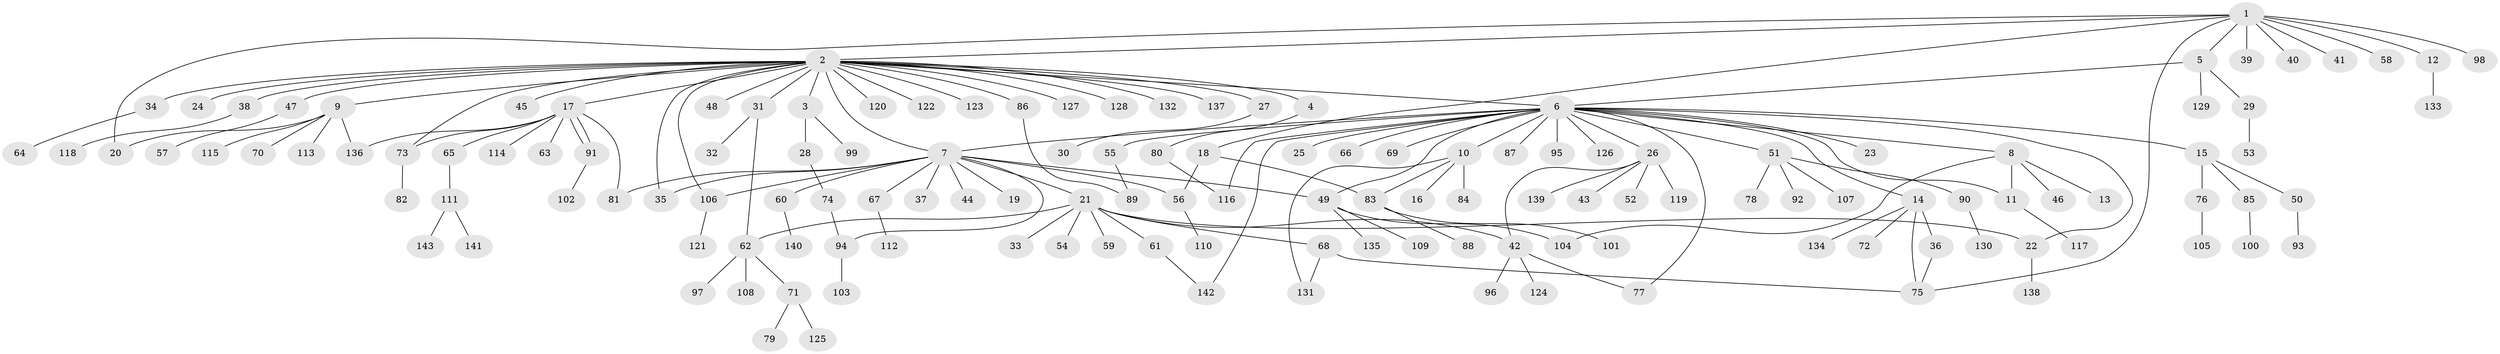 // Generated by graph-tools (version 1.1) at 2025/26/03/09/25 03:26:06]
// undirected, 143 vertices, 168 edges
graph export_dot {
graph [start="1"]
  node [color=gray90,style=filled];
  1;
  2;
  3;
  4;
  5;
  6;
  7;
  8;
  9;
  10;
  11;
  12;
  13;
  14;
  15;
  16;
  17;
  18;
  19;
  20;
  21;
  22;
  23;
  24;
  25;
  26;
  27;
  28;
  29;
  30;
  31;
  32;
  33;
  34;
  35;
  36;
  37;
  38;
  39;
  40;
  41;
  42;
  43;
  44;
  45;
  46;
  47;
  48;
  49;
  50;
  51;
  52;
  53;
  54;
  55;
  56;
  57;
  58;
  59;
  60;
  61;
  62;
  63;
  64;
  65;
  66;
  67;
  68;
  69;
  70;
  71;
  72;
  73;
  74;
  75;
  76;
  77;
  78;
  79;
  80;
  81;
  82;
  83;
  84;
  85;
  86;
  87;
  88;
  89;
  90;
  91;
  92;
  93;
  94;
  95;
  96;
  97;
  98;
  99;
  100;
  101;
  102;
  103;
  104;
  105;
  106;
  107;
  108;
  109;
  110;
  111;
  112;
  113;
  114;
  115;
  116;
  117;
  118;
  119;
  120;
  121;
  122;
  123;
  124;
  125;
  126;
  127;
  128;
  129;
  130;
  131;
  132;
  133;
  134;
  135;
  136;
  137;
  138;
  139;
  140;
  141;
  142;
  143;
  1 -- 2;
  1 -- 5;
  1 -- 12;
  1 -- 18;
  1 -- 20;
  1 -- 39;
  1 -- 40;
  1 -- 41;
  1 -- 58;
  1 -- 75;
  1 -- 98;
  2 -- 3;
  2 -- 4;
  2 -- 6;
  2 -- 7;
  2 -- 9;
  2 -- 17;
  2 -- 24;
  2 -- 27;
  2 -- 31;
  2 -- 34;
  2 -- 35;
  2 -- 38;
  2 -- 45;
  2 -- 47;
  2 -- 48;
  2 -- 73;
  2 -- 86;
  2 -- 106;
  2 -- 120;
  2 -- 122;
  2 -- 123;
  2 -- 127;
  2 -- 128;
  2 -- 132;
  2 -- 137;
  3 -- 28;
  3 -- 99;
  4 -- 80;
  5 -- 6;
  5 -- 29;
  5 -- 129;
  6 -- 7;
  6 -- 8;
  6 -- 10;
  6 -- 11;
  6 -- 14;
  6 -- 15;
  6 -- 22;
  6 -- 23;
  6 -- 25;
  6 -- 26;
  6 -- 49;
  6 -- 51;
  6 -- 55;
  6 -- 66;
  6 -- 69;
  6 -- 77;
  6 -- 87;
  6 -- 95;
  6 -- 116;
  6 -- 126;
  6 -- 142;
  7 -- 19;
  7 -- 21;
  7 -- 35;
  7 -- 37;
  7 -- 44;
  7 -- 49;
  7 -- 56;
  7 -- 60;
  7 -- 67;
  7 -- 81;
  7 -- 94;
  7 -- 106;
  8 -- 11;
  8 -- 13;
  8 -- 46;
  8 -- 104;
  9 -- 20;
  9 -- 70;
  9 -- 113;
  9 -- 115;
  9 -- 136;
  10 -- 16;
  10 -- 83;
  10 -- 84;
  10 -- 131;
  11 -- 117;
  12 -- 133;
  14 -- 36;
  14 -- 72;
  14 -- 75;
  14 -- 134;
  15 -- 50;
  15 -- 76;
  15 -- 85;
  17 -- 63;
  17 -- 65;
  17 -- 73;
  17 -- 81;
  17 -- 91;
  17 -- 91;
  17 -- 114;
  17 -- 136;
  18 -- 56;
  18 -- 83;
  21 -- 22;
  21 -- 33;
  21 -- 42;
  21 -- 54;
  21 -- 59;
  21 -- 61;
  21 -- 62;
  21 -- 68;
  22 -- 138;
  26 -- 42;
  26 -- 43;
  26 -- 52;
  26 -- 119;
  26 -- 139;
  27 -- 30;
  28 -- 74;
  29 -- 53;
  31 -- 32;
  31 -- 62;
  34 -- 64;
  36 -- 75;
  38 -- 118;
  42 -- 77;
  42 -- 96;
  42 -- 124;
  47 -- 57;
  49 -- 104;
  49 -- 109;
  49 -- 135;
  50 -- 93;
  51 -- 78;
  51 -- 90;
  51 -- 92;
  51 -- 107;
  55 -- 89;
  56 -- 110;
  60 -- 140;
  61 -- 142;
  62 -- 71;
  62 -- 97;
  62 -- 108;
  65 -- 111;
  67 -- 112;
  68 -- 75;
  68 -- 131;
  71 -- 79;
  71 -- 125;
  73 -- 82;
  74 -- 94;
  76 -- 105;
  80 -- 116;
  83 -- 88;
  83 -- 101;
  85 -- 100;
  86 -- 89;
  90 -- 130;
  91 -- 102;
  94 -- 103;
  106 -- 121;
  111 -- 141;
  111 -- 143;
}

